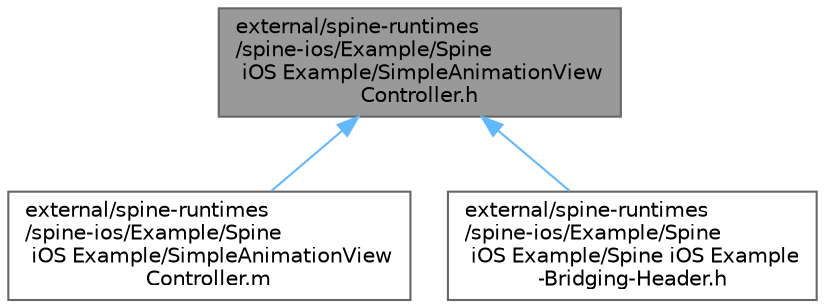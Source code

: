 digraph "external/spine-runtimes/spine-ios/Example/Spine iOS Example/SimpleAnimationViewController.h"
{
 // LATEX_PDF_SIZE
  bgcolor="transparent";
  edge [fontname=Helvetica,fontsize=10,labelfontname=Helvetica,labelfontsize=10];
  node [fontname=Helvetica,fontsize=10,shape=box,height=0.2,width=0.4];
  Node1 [id="Node000001",label="external/spine-runtimes\l/spine-ios/Example/Spine\l iOS Example/SimpleAnimationView\lController.h",height=0.2,width=0.4,color="gray40", fillcolor="grey60", style="filled", fontcolor="black",tooltip=" "];
  Node1 -> Node2 [id="edge1_Node000001_Node000002",dir="back",color="steelblue1",style="solid",tooltip=" "];
  Node2 [id="Node000002",label="external/spine-runtimes\l/spine-ios/Example/Spine\l iOS Example/SimpleAnimationView\lController.m",height=0.2,width=0.4,color="grey40", fillcolor="white", style="filled",URL="$_simple_animation_view_controller_8m.html",tooltip=" "];
  Node1 -> Node3 [id="edge2_Node000001_Node000003",dir="back",color="steelblue1",style="solid",tooltip=" "];
  Node3 [id="Node000003",label="external/spine-runtimes\l/spine-ios/Example/Spine\l iOS Example/Spine iOS Example\l-Bridging-Header.h",height=0.2,width=0.4,color="grey40", fillcolor="white", style="filled",URL="$_spine_01i_o_s_01_example-_bridging-_header_8h.html",tooltip=" "];
}

